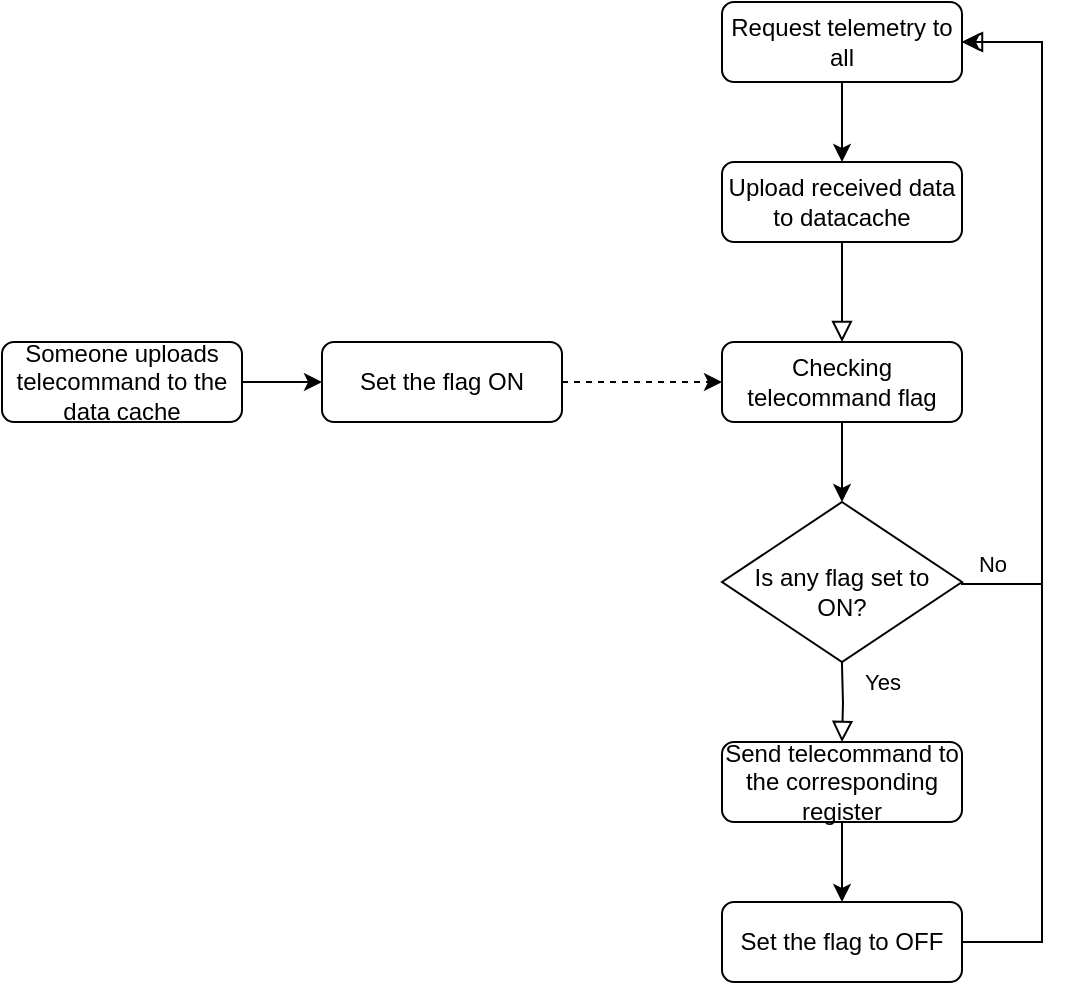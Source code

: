 <mxfile version="26.0.16">
  <diagram id="C5RBs43oDa-KdzZeNtuy" name="Page-1">
    <mxGraphModel dx="989" dy="574" grid="1" gridSize="10" guides="1" tooltips="1" connect="1" arrows="1" fold="1" page="1" pageScale="1" pageWidth="827" pageHeight="1169" math="0" shadow="0">
      <root>
        <mxCell id="WIyWlLk6GJQsqaUBKTNV-0" />
        <mxCell id="WIyWlLk6GJQsqaUBKTNV-1" parent="WIyWlLk6GJQsqaUBKTNV-0" />
        <mxCell id="WIyWlLk6GJQsqaUBKTNV-2" value="" style="rounded=0;html=1;jettySize=auto;orthogonalLoop=1;fontSize=11;endArrow=block;endFill=0;endSize=8;strokeWidth=1;shadow=0;labelBackgroundColor=none;edgeStyle=orthogonalEdgeStyle;" parent="WIyWlLk6GJQsqaUBKTNV-1" source="WIyWlLk6GJQsqaUBKTNV-3" edge="1">
          <mxGeometry relative="1" as="geometry">
            <mxPoint x="460.0" y="320.0" as="targetPoint" />
          </mxGeometry>
        </mxCell>
        <mxCell id="WIyWlLk6GJQsqaUBKTNV-3" value="Upload received data to datacache" style="rounded=1;whiteSpace=wrap;html=1;fontSize=12;glass=0;strokeWidth=1;shadow=0;" parent="WIyWlLk6GJQsqaUBKTNV-1" vertex="1">
          <mxGeometry x="400" y="230" width="120" height="40" as="geometry" />
        </mxCell>
        <mxCell id="WIyWlLk6GJQsqaUBKTNV-4" value="Yes" style="rounded=0;html=1;jettySize=auto;orthogonalLoop=1;fontSize=11;endArrow=block;endFill=0;endSize=8;strokeWidth=1;shadow=0;labelBackgroundColor=none;edgeStyle=orthogonalEdgeStyle;" parent="WIyWlLk6GJQsqaUBKTNV-1" edge="1">
          <mxGeometry x="-0.498" y="20" relative="1" as="geometry">
            <mxPoint as="offset" />
            <mxPoint x="459.966" y="479.997" as="sourcePoint" />
            <mxPoint x="460" y="520.02" as="targetPoint" />
          </mxGeometry>
        </mxCell>
        <mxCell id="WIyWlLk6GJQsqaUBKTNV-5" value="No" style="edgeStyle=orthogonalEdgeStyle;rounded=0;html=1;jettySize=auto;orthogonalLoop=1;fontSize=11;endArrow=block;endFill=0;endSize=8;strokeWidth=1;shadow=0;labelBackgroundColor=none;entryX=1;entryY=0.5;entryDx=0;entryDy=0;exitX=1;exitY=0.5;exitDx=0;exitDy=0;" parent="WIyWlLk6GJQsqaUBKTNV-1" source="ubUbkNxqIAZ_OePhCtao-15" target="ubUbkNxqIAZ_OePhCtao-2" edge="1">
          <mxGeometry x="-0.913" y="10" relative="1" as="geometry">
            <mxPoint as="offset" />
            <mxPoint x="520.0" y="360.0" as="sourcePoint" />
            <mxPoint x="560" y="360.0" as="targetPoint" />
            <Array as="points">
              <mxPoint x="560" y="441" />
              <mxPoint x="560" y="170" />
            </Array>
          </mxGeometry>
        </mxCell>
        <mxCell id="ubUbkNxqIAZ_OePhCtao-3" style="edgeStyle=orthogonalEdgeStyle;rounded=0;orthogonalLoop=1;jettySize=auto;html=1;entryX=0.5;entryY=0;entryDx=0;entryDy=0;" edge="1" parent="WIyWlLk6GJQsqaUBKTNV-1" source="ubUbkNxqIAZ_OePhCtao-2" target="WIyWlLk6GJQsqaUBKTNV-3">
          <mxGeometry relative="1" as="geometry" />
        </mxCell>
        <mxCell id="ubUbkNxqIAZ_OePhCtao-2" value="Request telemetry to all" style="rounded=1;whiteSpace=wrap;html=1;fontSize=12;glass=0;strokeWidth=1;shadow=0;" vertex="1" parent="WIyWlLk6GJQsqaUBKTNV-1">
          <mxGeometry x="400" y="150" width="120" height="40" as="geometry" />
        </mxCell>
        <mxCell id="ubUbkNxqIAZ_OePhCtao-25" style="edgeStyle=orthogonalEdgeStyle;rounded=0;orthogonalLoop=1;jettySize=auto;html=1;entryX=0.5;entryY=0;entryDx=0;entryDy=0;" edge="1" parent="WIyWlLk6GJQsqaUBKTNV-1" source="ubUbkNxqIAZ_OePhCtao-10" target="ubUbkNxqIAZ_OePhCtao-24">
          <mxGeometry relative="1" as="geometry" />
        </mxCell>
        <mxCell id="ubUbkNxqIAZ_OePhCtao-10" value="Send telecommand to the corresponding register" style="rounded=1;whiteSpace=wrap;html=1;fontSize=12;glass=0;strokeWidth=1;shadow=0;" vertex="1" parent="WIyWlLk6GJQsqaUBKTNV-1">
          <mxGeometry x="400" y="520.02" width="120" height="40" as="geometry" />
        </mxCell>
        <mxCell id="ubUbkNxqIAZ_OePhCtao-23" style="edgeStyle=orthogonalEdgeStyle;rounded=0;orthogonalLoop=1;jettySize=auto;html=1;exitX=1;exitY=0.5;exitDx=0;exitDy=0;entryX=0;entryY=0.5;entryDx=0;entryDy=0;" edge="1" parent="WIyWlLk6GJQsqaUBKTNV-1" source="ubUbkNxqIAZ_OePhCtao-11" target="ubUbkNxqIAZ_OePhCtao-22">
          <mxGeometry relative="1" as="geometry" />
        </mxCell>
        <mxCell id="ubUbkNxqIAZ_OePhCtao-11" value="Someone uploads telecommand to the data cache" style="rounded=1;whiteSpace=wrap;html=1;fontSize=12;glass=0;strokeWidth=1;shadow=0;" vertex="1" parent="WIyWlLk6GJQsqaUBKTNV-1">
          <mxGeometry x="40" y="320" width="120" height="40" as="geometry" />
        </mxCell>
        <mxCell id="ubUbkNxqIAZ_OePhCtao-18" style="edgeStyle=orthogonalEdgeStyle;rounded=0;orthogonalLoop=1;jettySize=auto;html=1;" edge="1" parent="WIyWlLk6GJQsqaUBKTNV-1" source="ubUbkNxqIAZ_OePhCtao-14" target="ubUbkNxqIAZ_OePhCtao-15">
          <mxGeometry relative="1" as="geometry" />
        </mxCell>
        <mxCell id="ubUbkNxqIAZ_OePhCtao-14" value="Checking telecommand flag" style="rounded=1;whiteSpace=wrap;html=1;fontSize=12;glass=0;strokeWidth=1;shadow=0;" vertex="1" parent="WIyWlLk6GJQsqaUBKTNV-1">
          <mxGeometry x="400" y="320" width="120" height="40" as="geometry" />
        </mxCell>
        <mxCell id="ubUbkNxqIAZ_OePhCtao-15" value="&lt;div&gt;&lt;br&gt;&lt;/div&gt;Is any flag set to ON?" style="rhombus;whiteSpace=wrap;html=1;shadow=0;fontFamily=Helvetica;fontSize=12;align=center;strokeWidth=1;spacing=6;spacingTop=-4;" vertex="1" parent="WIyWlLk6GJQsqaUBKTNV-1">
          <mxGeometry x="400" y="400" width="120" height="80" as="geometry" />
        </mxCell>
        <mxCell id="ubUbkNxqIAZ_OePhCtao-27" style="edgeStyle=orthogonalEdgeStyle;rounded=0;orthogonalLoop=1;jettySize=auto;html=1;exitX=1;exitY=0.5;exitDx=0;exitDy=0;entryX=0;entryY=0.5;entryDx=0;entryDy=0;dashed=1;" edge="1" parent="WIyWlLk6GJQsqaUBKTNV-1" source="ubUbkNxqIAZ_OePhCtao-22" target="ubUbkNxqIAZ_OePhCtao-14">
          <mxGeometry relative="1" as="geometry" />
        </mxCell>
        <mxCell id="ubUbkNxqIAZ_OePhCtao-22" value="Set the flag ON" style="rounded=1;whiteSpace=wrap;html=1;fontSize=12;glass=0;strokeWidth=1;shadow=0;" vertex="1" parent="WIyWlLk6GJQsqaUBKTNV-1">
          <mxGeometry x="200" y="320" width="120" height="40" as="geometry" />
        </mxCell>
        <mxCell id="ubUbkNxqIAZ_OePhCtao-26" style="edgeStyle=orthogonalEdgeStyle;rounded=0;orthogonalLoop=1;jettySize=auto;html=1;exitX=1;exitY=0.5;exitDx=0;exitDy=0;entryX=1;entryY=0.5;entryDx=0;entryDy=0;" edge="1" parent="WIyWlLk6GJQsqaUBKTNV-1" source="ubUbkNxqIAZ_OePhCtao-24" target="ubUbkNxqIAZ_OePhCtao-2">
          <mxGeometry relative="1" as="geometry">
            <Array as="points">
              <mxPoint x="560" y="620" />
              <mxPoint x="560" y="170" />
            </Array>
          </mxGeometry>
        </mxCell>
        <mxCell id="ubUbkNxqIAZ_OePhCtao-24" value="Set the flag to OFF" style="rounded=1;whiteSpace=wrap;html=1;fontSize=12;glass=0;strokeWidth=1;shadow=0;" vertex="1" parent="WIyWlLk6GJQsqaUBKTNV-1">
          <mxGeometry x="400" y="600" width="120" height="40" as="geometry" />
        </mxCell>
      </root>
    </mxGraphModel>
  </diagram>
</mxfile>
